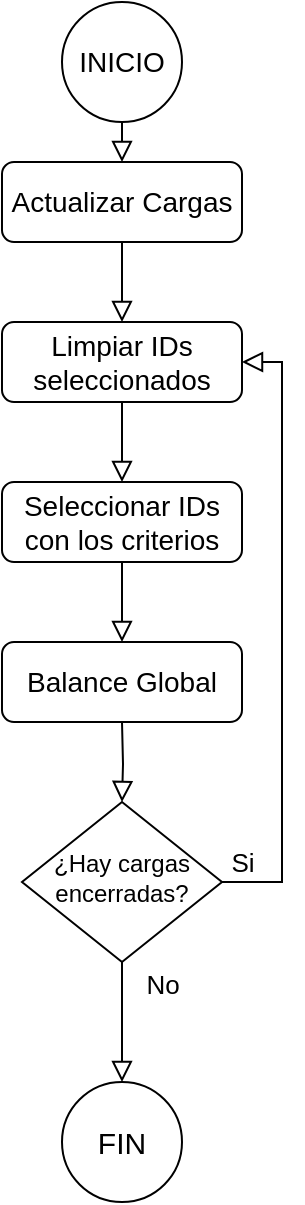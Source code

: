 <mxfile version="28.1.2">
  <diagram id="C5RBs43oDa-KdzZeNtuy" name="Page-1">
    <mxGraphModel dx="1097" dy="555" grid="1" gridSize="10" guides="1" tooltips="1" connect="1" arrows="1" fold="1" page="1" pageScale="1" pageWidth="827" pageHeight="1169" math="0" shadow="0">
      <root>
        <mxCell id="WIyWlLk6GJQsqaUBKTNV-0" />
        <mxCell id="WIyWlLk6GJQsqaUBKTNV-1" parent="WIyWlLk6GJQsqaUBKTNV-0" />
        <mxCell id="-cASkln-YIrXMhsTo2Q6-1" value="&lt;font style=&quot;font-size: 14px;&quot;&gt;Actualizar Cargas&lt;/font&gt;" style="rounded=1;whiteSpace=wrap;html=1;fontSize=12;glass=0;strokeWidth=1;shadow=0;" parent="WIyWlLk6GJQsqaUBKTNV-1" vertex="1">
          <mxGeometry x="230" y="100" width="120" height="40" as="geometry" />
        </mxCell>
        <mxCell id="-cASkln-YIrXMhsTo2Q6-2" value="&lt;font style=&quot;font-size: 14px;&quot;&gt;Limpiar IDs seleccionados&lt;/font&gt;" style="rounded=1;whiteSpace=wrap;html=1;fontSize=12;glass=0;strokeWidth=1;shadow=0;" parent="WIyWlLk6GJQsqaUBKTNV-1" vertex="1">
          <mxGeometry x="230" y="180" width="120" height="40" as="geometry" />
        </mxCell>
        <mxCell id="-cASkln-YIrXMhsTo2Q6-4" value="" style="rounded=0;html=1;jettySize=auto;orthogonalLoop=1;fontSize=11;endArrow=block;endFill=0;endSize=8;strokeWidth=1;shadow=0;labelBackgroundColor=none;edgeStyle=orthogonalEdgeStyle;exitX=0.5;exitY=1;exitDx=0;exitDy=0;entryX=0.5;entryY=0;entryDx=0;entryDy=0;" parent="WIyWlLk6GJQsqaUBKTNV-1" source="-cASkln-YIrXMhsTo2Q6-1" target="-cASkln-YIrXMhsTo2Q6-2" edge="1">
          <mxGeometry relative="1" as="geometry">
            <mxPoint x="-110" y="150" as="sourcePoint" />
            <mxPoint x="-110" y="200" as="targetPoint" />
            <Array as="points">
              <mxPoint x="290" y="180" />
              <mxPoint x="290" y="180" />
            </Array>
          </mxGeometry>
        </mxCell>
        <mxCell id="-cASkln-YIrXMhsTo2Q6-5" value="&lt;font style=&quot;font-size: 14px;&quot;&gt;Seleccionar IDs&lt;/font&gt;&lt;div&gt;&lt;div&gt;&lt;font style=&quot;font-size: 14px;&quot;&gt;con los criterios&lt;/font&gt;&lt;/div&gt;&lt;/div&gt;" style="rounded=1;whiteSpace=wrap;html=1;fontSize=12;glass=0;strokeWidth=1;shadow=0;" parent="WIyWlLk6GJQsqaUBKTNV-1" vertex="1">
          <mxGeometry x="230" y="260" width="120" height="40" as="geometry" />
        </mxCell>
        <mxCell id="-cASkln-YIrXMhsTo2Q6-6" value="" style="rounded=0;html=1;jettySize=auto;orthogonalLoop=1;fontSize=11;endArrow=block;endFill=0;endSize=8;strokeWidth=1;shadow=0;labelBackgroundColor=none;edgeStyle=orthogonalEdgeStyle;exitX=0.5;exitY=1;exitDx=0;exitDy=0;entryX=0.5;entryY=0;entryDx=0;entryDy=0;" parent="WIyWlLk6GJQsqaUBKTNV-1" target="-cASkln-YIrXMhsTo2Q6-5" edge="1">
          <mxGeometry relative="1" as="geometry">
            <mxPoint x="290" y="220" as="sourcePoint" />
            <mxPoint x="-110" y="280" as="targetPoint" />
            <Array as="points">
              <mxPoint x="290" y="260" />
              <mxPoint x="290" y="260" />
            </Array>
          </mxGeometry>
        </mxCell>
        <mxCell id="-cASkln-YIrXMhsTo2Q6-7" value="&lt;font style=&quot;font-size: 14px;&quot;&gt;Balance Global&lt;/font&gt;" style="rounded=1;whiteSpace=wrap;html=1;fontSize=12;glass=0;strokeWidth=1;shadow=0;" parent="WIyWlLk6GJQsqaUBKTNV-1" vertex="1">
          <mxGeometry x="230" y="340" width="120" height="40" as="geometry" />
        </mxCell>
        <mxCell id="-cASkln-YIrXMhsTo2Q6-8" value="" style="rounded=0;html=1;jettySize=auto;orthogonalLoop=1;fontSize=11;endArrow=block;endFill=0;endSize=8;strokeWidth=1;shadow=0;labelBackgroundColor=none;edgeStyle=orthogonalEdgeStyle;exitX=0.5;exitY=1;exitDx=0;exitDy=0;entryX=0.5;entryY=0;entryDx=0;entryDy=0;" parent="WIyWlLk6GJQsqaUBKTNV-1" target="-cASkln-YIrXMhsTo2Q6-7" edge="1">
          <mxGeometry relative="1" as="geometry">
            <mxPoint x="290" y="300" as="sourcePoint" />
            <mxPoint x="-110" y="360" as="targetPoint" />
            <Array as="points">
              <mxPoint x="290" y="340" />
              <mxPoint x="290" y="340" />
            </Array>
          </mxGeometry>
        </mxCell>
        <mxCell id="-cASkln-YIrXMhsTo2Q6-9" value="" style="rounded=0;html=1;jettySize=auto;orthogonalLoop=1;fontSize=11;endArrow=block;endFill=0;endSize=8;strokeWidth=1;shadow=0;labelBackgroundColor=none;edgeStyle=orthogonalEdgeStyle;" parent="WIyWlLk6GJQsqaUBKTNV-1" target="-cASkln-YIrXMhsTo2Q6-12" edge="1">
          <mxGeometry x="0.037" y="-69" relative="1" as="geometry">
            <mxPoint x="69" y="69" as="offset" />
            <mxPoint x="290" y="380" as="sourcePoint" />
          </mxGeometry>
        </mxCell>
        <mxCell id="-cASkln-YIrXMhsTo2Q6-10" value="&lt;font style=&quot;font-size: 13px;&quot;&gt;No&lt;/font&gt;" style="rounded=0;html=1;jettySize=auto;orthogonalLoop=1;fontSize=11;endArrow=block;endFill=0;endSize=8;strokeWidth=1;shadow=0;labelBackgroundColor=none;edgeStyle=orthogonalEdgeStyle;" parent="WIyWlLk6GJQsqaUBKTNV-1" source="-cASkln-YIrXMhsTo2Q6-12" edge="1">
          <mxGeometry x="-0.652" y="20" relative="1" as="geometry">
            <mxPoint as="offset" />
            <mxPoint x="290" y="560" as="targetPoint" />
          </mxGeometry>
        </mxCell>
        <mxCell id="-cASkln-YIrXMhsTo2Q6-11" value="&lt;font style=&quot;font-size: 13px;&quot;&gt;Si&lt;/font&gt;" style="edgeStyle=orthogonalEdgeStyle;rounded=0;html=1;jettySize=auto;orthogonalLoop=1;fontSize=11;endArrow=block;endFill=0;endSize=8;strokeWidth=1;shadow=0;labelBackgroundColor=none;entryX=1;entryY=0.5;entryDx=0;entryDy=0;" parent="WIyWlLk6GJQsqaUBKTNV-1" source="-cASkln-YIrXMhsTo2Q6-12" target="-cASkln-YIrXMhsTo2Q6-2" edge="1">
          <mxGeometry x="-0.935" y="10" relative="1" as="geometry">
            <mxPoint as="offset" />
            <mxPoint x="390" y="200" as="targetPoint" />
            <Array as="points">
              <mxPoint x="370" y="460" />
              <mxPoint x="370" y="200" />
            </Array>
          </mxGeometry>
        </mxCell>
        <mxCell id="-cASkln-YIrXMhsTo2Q6-12" value="&lt;font&gt;¿Hay cargas&lt;/font&gt;&lt;div&gt;&lt;font&gt;encerradas?&lt;/font&gt;&lt;/div&gt;" style="rhombus;whiteSpace=wrap;html=1;shadow=0;fontFamily=Helvetica;fontSize=12;align=center;strokeWidth=1;spacing=6;spacingTop=-4;" parent="WIyWlLk6GJQsqaUBKTNV-1" vertex="1">
          <mxGeometry x="240" y="420" width="100" height="80" as="geometry" />
        </mxCell>
        <mxCell id="-cASkln-YIrXMhsTo2Q6-14" value="&lt;font style=&quot;font-size: 15px;&quot;&gt;FIN&lt;/font&gt;" style="ellipse;whiteSpace=wrap;html=1;aspect=fixed;" parent="WIyWlLk6GJQsqaUBKTNV-1" vertex="1">
          <mxGeometry x="260" y="560" width="60" height="60" as="geometry" />
        </mxCell>
        <mxCell id="-cASkln-YIrXMhsTo2Q6-15" value="&lt;font style=&quot;font-size: 14px;&quot;&gt;INICIO&lt;/font&gt;" style="ellipse;whiteSpace=wrap;html=1;aspect=fixed;" parent="WIyWlLk6GJQsqaUBKTNV-1" vertex="1">
          <mxGeometry x="260" y="20" width="60" height="60" as="geometry" />
        </mxCell>
        <mxCell id="-cASkln-YIrXMhsTo2Q6-17" value="" style="rounded=0;html=1;jettySize=auto;orthogonalLoop=1;fontSize=11;endArrow=block;endFill=0;endSize=8;strokeWidth=1;shadow=0;labelBackgroundColor=none;edgeStyle=orthogonalEdgeStyle;entryX=0.5;entryY=0;entryDx=0;entryDy=0;exitX=0.5;exitY=1;exitDx=0;exitDy=0;" parent="WIyWlLk6GJQsqaUBKTNV-1" source="-cASkln-YIrXMhsTo2Q6-15" target="-cASkln-YIrXMhsTo2Q6-1" edge="1">
          <mxGeometry relative="1" as="geometry">
            <mxPoint x="-110" y="150" as="sourcePoint" />
            <mxPoint x="-110" y="200" as="targetPoint" />
            <Array as="points">
              <mxPoint x="290" y="100" />
              <mxPoint x="290" y="100" />
            </Array>
          </mxGeometry>
        </mxCell>
      </root>
    </mxGraphModel>
  </diagram>
</mxfile>
